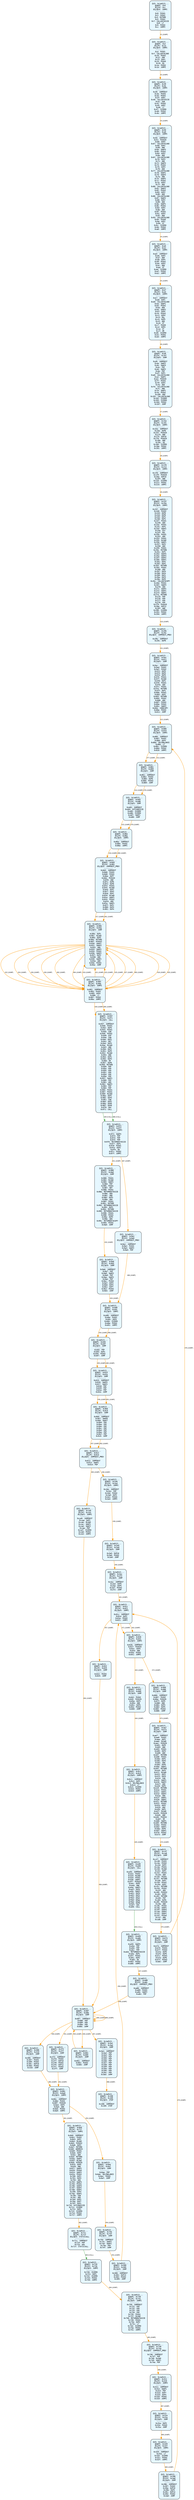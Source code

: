 digraph Contract_CFG {
    rankdir=TB;
    node [shape=box, style="filled, rounded", fontname="Monospace", fontsize=9, margin=0.15];
    edge [fontname="Arial", fontsize=8, penwidth=1.2];

    "block_0" [label="合约: 0x1e9121...
起始PC: 0x0
终止PC: 0xc
终止指令: JUMPI
---------
0x0: PUSH1
0x2: PUSH1
0x4: MSTORE
0x5: PUSH1
0x7: CALLDATASIZE
0x8: LT
0x9: PUSH2
0xc: JUMPI", fillcolor="#e6f7ff"];
    "block_d" [label="合约: 0x1e9121...
起始PC: 0xd
终止PC: 0x1d
终止指令: JUMPI
---------
0xd: PUSH1
0xf: CALLDATALOAD
0x10: PUSH1
0x12: SHR
0x13: DUP1
0x14: PUSH4
0x19: EQ
0x1a: PUSH2
0x1d: JUMPI", fillcolor="#e6f7ff"];
    "block_39" [label="合约: 0x1e9121...
起始PC: 0x39
终止PC: 0x4b
终止指令: JUMPI
---------
0x39: JUMPDEST
0x3a: PUSH2
0x3d: PUSH1
0x3f: DUP1
0x40: CALLDATASIZE
0x41: SUB
0x42: PUSH2
0x45: DUP2
0x46: LT
0x47: ISZERO
0x48: PUSH2
0x4b: JUMPI", fillcolor="#e6f7ff"];
    "block_50" [label="合约: 0x1e9121...
起始PC: 0x50
终止PC: 0xa0
终止指令: JUMPI
---------
0x50: JUMPDEST
0x51: PUSH20
0x66: DUP3
0x67: CALLDATALOAD
0x68: DUP2
0x69: AND
0x6a: SWAP3
0x6b: PUSH1
0x6d: DUP2
0x6e: ADD
0x6f: CALLDATALOAD
0x70: DUP3
0x71: AND
0x72: SWAP3
0x73: PUSH1
0x75: DUP3
0x76: ADD
0x77: CALLDATALOAD
0x78: SWAP1
0x79: SWAP3
0x7a: AND
0x7b: SWAP2
0x7c: PUSH1
0x7e: DUP3
0x7f: ADD
0x80: CALLDATALOAD
0x81: SWAP2
0x82: PUSH1
0x84: DUP2
0x85: ADD
0x86: CALLDATALOAD
0x87: SWAP2
0x88: DUP2
0x89: ADD
0x8a: SWAP1
0x8b: PUSH1
0x8d: DUP2
0x8e: ADD
0x8f: PUSH1
0x91: DUP3
0x92: ADD
0x93: CALLDATALOAD
0x94: PUSH5
0x9a: DUP2
0x9b: GT
0x9c: ISZERO
0x9d: PUSH2
0xa0: JUMPI", fillcolor="#e6f7ff"];
    "block_a5" [label="合约: 0x1e9121...
起始PC: 0xa5
终止PC: 0xb2
终止指令: JUMPI
---------
0xa5: JUMPDEST
0xa6: DUP3
0xa7: ADD
0xa8: DUP4
0xa9: PUSH1
0xab: DUP3
0xac: ADD
0xad: GT
0xae: ISZERO
0xaf: PUSH2
0xb2: JUMPI", fillcolor="#e6f7ff"];
    "block_b7" [label="合约: 0x1e9121...
起始PC: 0xb7
终止PC: 0xd4
终止指令: JUMPI
---------
0xb7: JUMPDEST
0xb8: DUP1
0xb9: CALLDATALOAD
0xba: SWAP1
0xbb: PUSH1
0xbd: ADD
0xbe: SWAP2
0xbf: DUP5
0xc0: PUSH1
0xc2: DUP4
0xc3: MUL
0xc4: DUP5
0xc5: ADD
0xc6: GT
0xc7: PUSH5
0xcd: DUP4
0xce: GT
0xcf: OR
0xd0: ISZERO
0xd1: PUSH2
0xd4: JUMPI", fillcolor="#e6f7ff"];
    "block_d9" [label="合约: 0x1e9121...
起始PC: 0xd9
终止PC: 0x107
终止指令: JUMP
---------
0xd9: JUMPDEST
0xda: SWAP2
0xdb: SWAP4
0xdc: POP
0xdd: SWAP2
0xde: POP
0xdf: DUP1
0xe0: CALLDATALOAD
0xe1: SWAP1
0xe2: PUSH20
0xf7: PUSH1
0xf9: DUP3
0xfa: ADD
0xfb: CALLDATALOAD
0xfc: AND
0xfd: SWAP1
0xfe: PUSH1
0x100: ADD
0x101: CALLDATALOAD
0x102: ISZERO
0x103: ISZERO
0x104: PUSH2
0x107: JUMP", fillcolor="#e6f7ff"];
    "block_15d" [label="合约: 0x1e9121...
起始PC: 0x15d
终止PC: 0x191
终止指令: JUMPI
---------
0x15d: JUMPDEST
0x15e: DUP8
0x15f: PUSH20
0x174: AND
0x175: DUP10
0x176: PUSH20
0x18b: AND
0x18c: EQ
0x18d: ISZERO
0x18e: PUSH2
0x191: JUMPI", fillcolor="#e6f7ff"];
    "block_1f8" [label="合约: 0x1e9121...
起始PC: 0x1f8
终止PC: 0x214
终止指令: JUMPI
---------
0x1f8: JUMPDEST
0x1f9: PUSH20
0x20e: DUP10
0x20f: AND
0x210: ISZERO
0x211: PUSH2
0x214: JUMPI", fillcolor="#e6f7ff"];
    "block_23f" [label="合约: 0x1e9121...
起始PC: 0x23f
终止PC: 0x294
终止指令: JUMPI
---------
0x23f: JUMPDEST
0x240: PUSH2
0x243: DUP6
0x244: DUP6
0x245: DUP1
0x246: DUP1
0x247: PUSH1
0x249: ADD
0x24a: PUSH1
0x24c: DUP1
0x24d: SWAP2
0x24e: DIV
0x24f: MUL
0x250: PUSH1
0x252: ADD
0x253: PUSH1
0x255: MLOAD
0x256: SWAP1
0x257: DUP2
0x258: ADD
0x259: PUSH1
0x25b: MSTORE
0x25c: DUP1
0x25d: SWAP4
0x25e: SWAP3
0x25f: SWAP2
0x260: SWAP1
0x261: DUP2
0x262: DUP2
0x263: MSTORE
0x264: PUSH1
0x266: ADD
0x267: DUP4
0x268: DUP4
0x269: DUP1
0x26a: DUP3
0x26b: DUP5
0x26c: CALLDATACOPY
0x26d: PUSH1
0x26f: SWAP3
0x270: ADD
0x271: SWAP2
0x272: SWAP1
0x273: SWAP2
0x274: MSTORE
0x275: POP
0x276: POP
0x277: POP
0x278: POP
0x279: PUSH20
0x28e: DUP12
0x28f: AND
0x290: ISZERO
0x291: PUSH2
0x294: JUMPI", fillcolor="#e6f7ff"];
    "block_29b" [label="合约: 0x1e9121...
起始PC: 0x29b
终止PC: 0x29c
终止指令: JUMPDEST_PREV
---------
0x29b: JUMPDEST
0x29c: DUP9", fillcolor="#e6f7ff"];
    "block_5ec" [label="合约: 0x1e9121...
起始PC: 0x5ec
终止PC: 0x611
终止指令: JUMP
---------
0x5ec: JUMPDEST
0x5ed: PUSH1
0x5ef: PUSH2
0x5f2: DUP5
0x5f3: DUP5
0x5f4: DUP5
0x5f5: PUSH1
0x5f7: MLOAD
0x5f8: DUP1
0x5f9: PUSH1
0x5fb: ADD
0x5fc: PUSH1
0x5fe: MSTORE
0x5ff: DUP1
0x600: PUSH1
0x602: DUP2
0x603: MSTORE
0x604: PUSH1
0x606: ADD
0x607: PUSH2
0x60a: PUSH1
0x60c: SWAP2
0x60d: CODECOPY
0x60e: PUSH2
0x611: JUMP", fillcolor="#e6f7ff"];
    "block_806" [label="合约: 0x1e9121...
起始PC: 0x806
终止PC: 0x810
终止指令: JUMPI
---------
0x806: JUMPDEST
0x807: PUSH1
0x809: DUP3
0x80a: SELFBALANCE
0x80b: LT
0x80c: ISZERO
0x80d: PUSH2
0x810: JUMPI", fillcolor="#e6f7ff"];
    "block_861" [label="合约: 0x1e9121...
起始PC: 0x861
终止PC: 0x869
终止指令: JUMP
---------
0x861: JUMPDEST
0x862: PUSH2
0x865: DUP6
0x866: PUSH2
0x869: JUMP", fillcolor="#e6f7ff"];
    "block_b83" [label="合约: 0x1e9121...
起始PC: 0xb83
终止PC: 0xb88
终止指令: JUMP
---------
0xb83: JUMPDEST
0xb84: EXTCODESIZE
0xb85: ISZERO
0xb86: ISZERO
0xb87: SWAP1
0xb88: JUMP", fillcolor="#e6f7ff"];
    "block_86a" [label="合约: 0x1e9121...
起始PC: 0x86a
终止PC: 0x86e
终止指令: JUMPI
---------
0x86a: JUMPDEST
0x86b: PUSH2
0x86e: JUMPI", fillcolor="#e6f7ff"];
    "block_8d5" [label="合约: 0x1e9121...
起始PC: 0x8d5
终止PC: 0x901
终止指令: JUMPDEST_PREV
---------
0x8d5: JUMPDEST
0x8d6: PUSH1
0x8d8: PUSH1
0x8da: DUP7
0x8db: PUSH20
0x8f0: AND
0x8f1: DUP6
0x8f2: DUP8
0x8f3: PUSH1
0x8f5: MLOAD
0x8f6: DUP1
0x8f7: DUP3
0x8f8: DUP1
0x8f9: MLOAD
0x8fa: SWAP1
0x8fb: PUSH1
0x8fd: ADD
0x8fe: SWAP1
0x8ff: DUP1
0x900: DUP4
0x901: DUP4", fillcolor="#e6f7ff"];
    "block_90b" [label="合约: 0x1e9121...
起始PC: 0x90b
终止PC: 0x93e
终止指令: JUMP
---------
0x90b: DUP1
0x90c: MLOAD
0x90d: DUP3
0x90e: MSTORE
0x90f: PUSH32
0x930: SWAP1
0x931: SWAP3
0x932: ADD
0x933: SWAP2
0x934: PUSH1
0x936: SWAP2
0x937: DUP3
0x938: ADD
0x939: SWAP2
0x93a: ADD
0x93b: PUSH2
0x93e: JUMP", fillcolor="#e6f7ff"];
    "block_902" [label="合约: 0x1e9121...
起始PC: 0x902
终止PC: 0x90a
终止指令: JUMPI
---------
0x902: JUMPDEST
0x903: PUSH1
0x905: DUP4
0x906: LT
0x907: PUSH2
0x90a: JUMPI", fillcolor="#e6f7ff"];
    "block_93f" [label="合约: 0x1e9121...
起始PC: 0x93f
终止PC: 0x971
终止指令: CALL
---------
0x93f: JUMPDEST
0x940: PUSH1
0x942: DUP4
0x943: PUSH1
0x945: SUB
0x946: PUSH2
0x949: EXP
0x94a: SUB
0x94b: DUP1
0x94c: NOT
0x94d: DUP3
0x94e: MLOAD
0x94f: AND
0x950: DUP2
0x951: DUP5
0x952: MLOAD
0x953: AND
0x954: DUP1
0x955: DUP3
0x956: OR
0x957: DUP6
0x958: MSTORE
0x959: POP
0x95a: POP
0x95b: POP
0x95c: POP
0x95d: POP
0x95e: POP
0x95f: SWAP1
0x960: POP
0x961: ADD
0x962: SWAP2
0x963: POP
0x964: POP
0x965: PUSH1
0x967: PUSH1
0x969: MLOAD
0x96a: DUP1
0x96b: DUP4
0x96c: SUB
0x96d: DUP2
0x96e: DUP6
0x96f: DUP8
0x970: GAS
0x971: CALL", fillcolor="#e6f7ff"];
    "block_972" [label="合约: 0x1e9121...
起始PC: 0x972
终止PC: 0x97f
终止指令: JUMPI
---------
0x972: SWAP3
0x973: POP
0x974: POP
0x975: POP
0x976: RETURNDATASIZE
0x977: DUP1
0x978: PUSH1
0x97a: DUP2
0x97b: EQ
0x97c: PUSH2
0x97f: JUMPI", fillcolor="#e6f7ff"];
    "block_980" [label="合约: 0x1e9121...
起始PC: 0x980
终止PC: 0x9a0
终止指令: JUMP
---------
0x980: PUSH1
0x982: MLOAD
0x983: SWAP2
0x984: POP
0x985: PUSH1
0x987: NOT
0x988: PUSH1
0x98a: RETURNDATASIZE
0x98b: ADD
0x98c: AND
0x98d: DUP3
0x98e: ADD
0x98f: PUSH1
0x991: MSTORE
0x992: RETURNDATASIZE
0x993: DUP3
0x994: MSTORE
0x995: RETURNDATASIZE
0x996: PUSH1
0x998: PUSH1
0x99a: DUP5
0x99b: ADD
0x99c: RETURNDATACOPY
0x99d: PUSH2
0x9a0: JUMP", fillcolor="#e6f7ff"];
    "block_9a6" [label="合约: 0x1e9121...
起始PC: 0x9a6
终止PC: 0x9b5
终止指令: JUMP
---------
0x9a6: JUMPDEST
0x9a7: POP
0x9a8: SWAP2
0x9a9: POP
0x9aa: SWAP2
0x9ab: POP
0x9ac: PUSH2
0x9af: DUP3
0x9b0: DUP3
0x9b1: DUP7
0x9b2: PUSH2
0x9b5: JUMP", fillcolor="#e6f7ff"];
    "block_b89" [label="合约: 0x1e9121...
起始PC: 0xb89
终止PC: 0xb91
终止指令: JUMPI
---------
0xb89: JUMPDEST
0xb8a: PUSH1
0xb8c: DUP4
0xb8d: ISZERO
0xb8e: PUSH2
0xb91: JUMPI", fillcolor="#e6f7ff"];
    "block_b92" [label="合约: 0x1e9121...
起始PC: 0xb92
终止PC: 0xb97
终止指令: JUMP
---------
0xb92: POP
0xb93: DUP2
0xb94: PUSH2
0xb97: JUMP", fillcolor="#e6f7ff"];
    "block_615" [label="合约: 0x1e9121...
起始PC: 0x615
终止PC: 0x61b
终止指令: JUMP
---------
0x615: JUMPDEST
0x616: SWAP4
0x617: SWAP3
0x618: POP
0x619: POP
0x61a: POP
0x61b: JUMP", fillcolor="#e6f7ff"];
    "block_9b6" [label="合约: 0x1e9121...
起始PC: 0x9b6
终止PC: 0x9c0
终止指令: JUMP
---------
0x9b6: JUMPDEST
0x9b7: SWAP8
0x9b8: SWAP7
0x9b9: POP
0x9ba: POP
0x9bb: POP
0x9bc: POP
0x9bd: POP
0x9be: POP
0x9bf: POP
0x9c0: JUMP", fillcolor="#e6f7ff"];
    "block_612" [label="合约: 0x1e9121...
起始PC: 0x612
终止PC: 0x614
终止指令: JUMPDEST_PREV
---------
0x612: JUMPDEST
0x613: SWAP1
0x614: POP", fillcolor="#e6f7ff"];
    "block_2db" [label="合约: 0x1e9121...
起始PC: 0x2db
终止PC: 0x2e4
终止指令: JUMPI
---------
0x2db: JUMPDEST
0x2dc: POP
0x2dd: PUSH2
0x2e0: DUP2
0x2e1: PUSH2
0x2e4: JUMPI", fillcolor="#e6f7ff"];
    "block_2e5" [label="合约: 0x1e9121...
起始PC: 0x2e5
终止PC: 0x2e9
终止指令: JUMP
---------
0x2e5: DUP10
0x2e6: PUSH2
0x2e9: JUMP", fillcolor="#e6f7ff"];
    "block_2ec" [label="合约: 0x1e9121...
起始PC: 0x2ec
终止PC: 0x2f2
终止指令: JUMP
---------
0x2ec: JUMPDEST
0x2ed: DUP5
0x2ee: DUP5
0x2ef: PUSH2
0x2f2: JUMP", fillcolor="#e6f7ff"];
    "block_61c" [label="合约: 0x1e9121...
起始PC: 0x61c
终止PC: 0x621
终止指令: JUMPI
---------
0x61c: JUMPDEST
0x61d: DUP2
0x61e: PUSH2
0x621: JUMPI", fillcolor="#e6f7ff"];
    "block_626" [label="合约: 0x1e9121...
起始PC: 0x626
终止PC: 0x641
终止指令: JUMPI
---------
0x626: JUMPDEST
0x627: PUSH20
0x63c: DUP4
0x63d: AND
0x63e: PUSH2
0x641: JUMPI", fillcolor="#e6f7ff"];
    "block_642" [label="合约: 0x1e9121...
起始PC: 0x642
终止PC: 0x660
终止指令: JUMP
---------
0x642: PUSH2
0x645: PUSH20
0x65a: DUP3
0x65b: AND
0x65c: DUP4
0x65d: PUSH2
0x660: JUMP", fillcolor="#e6f7ff"];
    "block_9c1" [label="合约: 0x1e9121...
起始PC: 0x9c1
终止PC: 0x9c9
终止指令: JUMPI
---------
0x9c1: JUMPDEST
0x9c2: DUP1
0x9c3: SELFBALANCE
0x9c4: LT
0x9c5: ISZERO
0x9c6: PUSH2
0x9c9: JUMPI", fillcolor="#e6f7ff"];
    "block_a30" [label="合约: 0x1e9121...
起始PC: 0xa30
终止PC: 0xa58
终止指令: CALL
---------
0xa30: JUMPDEST
0xa31: PUSH1
0xa33: MLOAD
0xa34: PUSH1
0xa36: SWAP1
0xa37: PUSH20
0xa4c: DUP5
0xa4d: AND
0xa4e: SWAP1
0xa4f: DUP4
0xa50: SWAP1
0xa51: DUP4
0xa52: DUP2
0xa53: DUP2
0xa54: DUP2
0xa55: DUP6
0xa56: DUP8
0xa57: GAS
0xa58: CALL", fillcolor="#e6f7ff"];
    "block_a59" [label="合约: 0x1e9121...
起始PC: 0xa59
终止PC: 0xa66
终止指令: JUMPI
---------
0xa59: SWAP3
0xa5a: POP
0xa5b: POP
0xa5c: POP
0xa5d: RETURNDATASIZE
0xa5e: DUP1
0xa5f: PUSH1
0xa61: DUP2
0xa62: EQ
0xa63: PUSH2
0xa66: JUMPI", fillcolor="#e6f7ff"];
    "block_a88" [label="合约: 0x1e9121...
起始PC: 0xa88
终止PC: 0xa8c
终止指令: JUMPDEST_PREV
---------
0xa88: JUMPDEST
0xa89: PUSH1
0xa8b: SWAP2
0xa8c: POP", fillcolor="#e6f7ff"];
    "block_687" [label="合约: 0x1e9121...
起始PC: 0x687
终止PC: 0x68b
终止指令: JUMP
---------
0x687: JUMPDEST
0x688: POP
0x689: POP
0x68a: POP
0x68b: JUMP", fillcolor="#e6f7ff"];
    "block_661" [label="合约: 0x1e9121...
起始PC: 0x661
终止PC: 0x665
终止指令: JUMP
---------
0x661: JUMPDEST
0x662: PUSH2
0x665: JUMP", fillcolor="#e6f7ff"];
    "block_2f3" [label="合约: 0x1e9121...
起始PC: 0x2f3
终止PC: 0x2ff
终止指令: JUMP
---------
0x2f3: JUMPDEST
0x2f4: PUSH2
0x2f7: DUP10
0x2f8: PUSH2
0x2fb: DUP12
0x2fc: PUSH2
0x2ff: JUMP", fillcolor="#e6f7ff"];
    "block_68c" [label="合约: 0x1e9121...
起始PC: 0x68c
终止PC: 0x6a9
终止指令: JUMPI
---------
0x68c: JUMPDEST
0x68d: PUSH1
0x68f: PUSH20
0x6a4: DUP3
0x6a5: AND
0x6a6: PUSH2
0x6a9: JUMPI", fillcolor="#e6f7ff"];
    "block_6aa" [label="合约: 0x1e9121...
起始PC: 0x6aa
终止PC: 0x6af
终止指令: JUMP
---------
0x6aa: POP
0x6ab: SELFBALANCE
0x6ac: PUSH2
0x6af: JUMP", fillcolor="#e6f7ff"];
    "block_74b" [label="合约: 0x1e9121...
起始PC: 0x74b
终止PC: 0x74f
终止指令: JUMP
---------
0x74b: JUMPDEST
0x74c: SWAP2
0x74d: SWAP1
0x74e: POP
0x74f: JUMP", fillcolor="#e6f7ff"];
    "block_300" [label="合约: 0x1e9121...
起始PC: 0x300
终止PC: 0x305
终止指令: JUMP
---------
0x300: JUMPDEST
0x301: DUP13
0x302: PUSH2
0x305: JUMP", fillcolor="#e6f7ff"];
    "block_622" [label="合约: 0x1e9121...
起始PC: 0x622
终止PC: 0x625
终止指令: JUMP
---------
0x622: PUSH2
0x625: JUMP", fillcolor="#e6f7ff"];
    "block_306" [label="合约: 0x1e9121...
起始PC: 0x306
终止PC: 0x310
终止指令: JUMP
---------
0x306: JUMPDEST
0x307: PUSH1
0x309: PUSH2
0x30c: DUP10
0x30d: PUSH2
0x310: JUMP", fillcolor="#e6f7ff"];
    "block_6b0" [label="合约: 0x1e9121...
起始PC: 0x6b0
终止PC: 0x717
终止指令: JUMPI
---------
0x6b0: JUMPDEST
0x6b1: PUSH1
0x6b3: DUP1
0x6b4: MLOAD
0x6b5: PUSH32
0x6d6: DUP2
0x6d7: MSTORE
0x6d8: ADDRESS
0x6d9: PUSH1
0x6db: DUP3
0x6dc: ADD
0x6dd: MSTORE
0x6de: SWAP1
0x6df: MLOAD
0x6e0: PUSH20
0x6f5: DUP5
0x6f6: AND
0x6f7: SWAP2
0x6f8: PUSH4
0x6fd: SWAP2
0x6fe: PUSH1
0x700: DUP1
0x701: DUP4
0x702: ADD
0x703: SWAP3
0x704: PUSH1
0x706: SWAP3
0x707: SWAP2
0x708: SWAP1
0x709: DUP3
0x70a: SWAP1
0x70b: SUB
0x70c: ADD
0x70d: DUP2
0x70e: DUP7
0x70f: DUP1
0x710: EXTCODESIZE
0x711: ISZERO
0x712: DUP1
0x713: ISZERO
0x714: PUSH2
0x717: JUMPI", fillcolor="#e6f7ff"];
    "block_71c" [label="合约: 0x1e9121...
起始PC: 0x71c
终止PC: 0x71f
终止指令: STATICCALL
---------
0x71c: JUMPDEST
0x71d: POP
0x71e: GAS
0x71f: STATICCALL", fillcolor="#e6f7ff"];
    "block_720" [label="合约: 0x1e9121...
起始PC: 0x720
终止PC: 0x726
终止指令: JUMPI
---------
0x720: ISZERO
0x721: DUP1
0x722: ISZERO
0x723: PUSH2
0x726: JUMPI", fillcolor="#e6f7ff"];
    "block_730" [label="合约: 0x1e9121...
起始PC: 0x730
终止PC: 0x741
终止指令: JUMPI
---------
0x730: JUMPDEST
0x731: POP
0x732: POP
0x733: POP
0x734: POP
0x735: PUSH1
0x737: MLOAD
0x738: RETURNDATASIZE
0x739: PUSH1
0x73b: DUP2
0x73c: LT
0x73d: ISZERO
0x73e: PUSH2
0x741: JUMPI", fillcolor="#e6f7ff"];
    "block_746" [label="合约: 0x1e9121...
起始PC: 0x746
终止PC: 0x74a
终止指令: JUMPDEST_PREV
---------
0x746: JUMPDEST
0x747: POP
0x748: MLOAD
0x749: SWAP1
0x74a: POP", fillcolor="#e6f7ff"];
    "block_311" [label="合约: 0x1e9121...
起始PC: 0x311
终止PC: 0x319
终止指令: JUMPI
---------
0x311: JUMPDEST
0x312: SWAP1
0x313: POP
0x314: DUP7
0x315: DUP3
0x316: PUSH2
0x319: JUMPI", fillcolor="#e6f7ff"];
    "block_31a" [label="合约: 0x1e9121...
起始PC: 0x31a
终止PC: 0x31e
终止指令: JUMP
---------
0x31a: DUP2
0x31b: PUSH2
0x31e: JUMP", fillcolor="#e6f7ff"];
    "block_329" [label="合约: 0x1e9121...
起始PC: 0x329
终止PC: 0x32f
终止指令: JUMPI
---------
0x329: JUMPDEST
0x32a: LT
0x32b: ISZERO
0x32c: PUSH2
0x32f: JUMPI", fillcolor="#e6f7ff"];
    "block_396" [label="合约: 0x1e9121...
起始PC: 0x396
终止PC: 0x3a0
终止指令: JUMP
---------
0x396: JUMPDEST
0x397: PUSH2
0x39a: DUP10
0x39b: DUP3
0x39c: DUP14
0x39d: PUSH2
0x3a0: JUMP", fillcolor="#e6f7ff"];
    "block_666" [label="合约: 0x1e9121...
起始PC: 0x666
终止PC: 0x686
终止指令: JUMP
---------
0x666: JUMPDEST
0x667: PUSH2
0x66a: PUSH20
0x67f: DUP5
0x680: AND
0x681: DUP3
0x682: DUP5
0x683: PUSH2
0x686: JUMP", fillcolor="#e6f7ff"];
    "block_ae7" [label="合约: 0x1e9121...
起始PC: 0xae7
终止PC: 0xb73
终止指令: JUMP
---------
0xae7: JUMPDEST
0xae8: PUSH1
0xaea: DUP1
0xaeb: MLOAD
0xaec: PUSH20
0xb01: DUP5
0xb02: AND
0xb03: PUSH1
0xb05: DUP3
0xb06: ADD
0xb07: MSTORE
0xb08: PUSH1
0xb0a: DUP1
0xb0b: DUP3
0xb0c: ADD
0xb0d: DUP5
0xb0e: SWAP1
0xb0f: MSTORE
0xb10: DUP3
0xb11: MLOAD
0xb12: DUP1
0xb13: DUP4
0xb14: SUB
0xb15: SWAP1
0xb16: SWAP2
0xb17: ADD
0xb18: DUP2
0xb19: MSTORE
0xb1a: PUSH1
0xb1c: SWAP1
0xb1d: SWAP2
0xb1e: ADD
0xb1f: SWAP1
0xb20: SWAP2
0xb21: MSTORE
0xb22: PUSH1
0xb24: DUP2
0xb25: ADD
0xb26: DUP1
0xb27: MLOAD
0xb28: PUSH28
0xb45: AND
0xb46: PUSH32
0xb67: OR
0xb68: SWAP1
0xb69: MSTORE
0xb6a: PUSH2
0xb6d: SWAP1
0xb6e: DUP5
0xb6f: SWAP1
0xb70: PUSH2
0xb73: JUMP", fillcolor="#e6f7ff"];
    "block_c47" [label="合约: 0x1e9121...
起始PC: 0xc47
终止PC: 0xca8
终止指令: JUMP
---------
0xc47: JUMPDEST
0xc48: PUSH1
0xc4a: PUSH2
0xc4d: DUP3
0xc4e: PUSH1
0xc50: MLOAD
0xc51: DUP1
0xc52: PUSH1
0xc54: ADD
0xc55: PUSH1
0xc57: MSTORE
0xc58: DUP1
0xc59: PUSH1
0xc5b: DUP2
0xc5c: MSTORE
0xc5d: PUSH1
0xc5f: ADD
0xc60: PUSH32
0xc81: DUP2
0xc82: MSTORE
0xc83: POP
0xc84: DUP6
0xc85: PUSH20
0xc9a: AND
0xc9b: PUSH2
0xc9e: SWAP1
0xc9f: SWAP3
0xca0: SWAP2
0xca1: SWAP1
0xca2: PUSH4
0xca7: AND
0xca8: JUMP", fillcolor="#e6f7ff"];
    "block_b74" [label="合约: 0x1e9121...
起始PC: 0xb74
终止PC: 0xb82
终止指令: JUMP
---------
0xb74: JUMPDEST
0xb75: PUSH1
0xb77: PUSH2
0xb7a: DUP5
0xb7b: DUP5
0xb7c: PUSH1
0xb7e: DUP6
0xb7f: PUSH2
0xb82: JUMP", fillcolor="#e6f7ff"];
    "block_9a1" [label="合约: 0x1e9121...
起始PC: 0x9a1
终止PC: 0x9a5
终止指令: JUMPDEST_PREV
---------
0x9a1: JUMPDEST
0x9a2: PUSH1
0x9a4: SWAP2
0x9a5: POP", fillcolor="#e6f7ff"];
    "block_ca9" [label="合约: 0x1e9121...
起始PC: 0xca9
终止PC: 0xcb3
终止指令: JUMPI
---------
0xca9: JUMPDEST
0xcaa: DUP1
0xcab: MLOAD
0xcac: SWAP1
0xcad: SWAP2
0xcae: POP
0xcaf: ISZERO
0xcb0: PUSH2
0xcb3: JUMPI", fillcolor="#e6f7ff"];
    "block_3a1" [label="合约: 0x1e9121...
起始PC: 0x3a1
终止PC: 0x3ad
终止指令: JUMP
---------
0x3a1: JUMPDEST
0x3a2: POP
0x3a3: POP
0x3a4: POP
0x3a5: POP
0x3a6: POP
0x3a7: POP
0x3a8: POP
0x3a9: POP
0x3aa: POP
0x3ab: POP
0x3ac: POP
0x3ad: JUMP", fillcolor="#e6f7ff"];
    "block_108" [label="合约: 0x1e9121...
起始PC: 0x108
终止PC: 0x109
终止指令: STOP
---------
0x108: JUMPDEST
0x109: STOP", fillcolor="#e6f7ff"];

    "block_0" -> "block_d" [label="#1 (JUMP)", color="#ff9800"];
    "block_d" -> "block_39" [label="#2 (JUMP)", color="#ff9800"];
    "block_39" -> "block_50" [label="#3 (JUMP)", color="#ff9800"];
    "block_50" -> "block_a5" [label="#4 (JUMP)", color="#ff9800"];
    "block_a5" -> "block_b7" [label="#5 (JUMP)", color="#ff9800"];
    "block_b7" -> "block_d9" [label="#6 (JUMP)", color="#ff9800"];
    "block_d9" -> "block_15d" [label="#7 (JUMP)", color="#ff9800"];
    "block_15d" -> "block_1f8" [label="#8 (JUMP)", color="#ff9800"];
    "block_1f8" -> "block_23f" [label="#9 (JUMP)", color="#ff9800"];
    "block_23f" -> "block_29b" [label="#10 (JUMP)", color="#ff9800"];
    "block_29b" -> "block_5ec" [label="#11 (JUMP)", color="#ff9800"];
    "block_5ec" -> "block_806" [label="#12 (JUMP)", color="#ff9800"];
    "block_806" -> "block_861" [label="#13 (JUMP)", color="#ff9800"];
    "block_861" -> "block_b83" [label="#14 (JUMP)", color="#ff9800"];
    "block_b83" -> "block_86a" [label="#15 (JUMP)", color="#ff9800"];
    "block_86a" -> "block_8d5" [label="#16 (JUMP)", color="#ff9800"];
    "block_8d5" -> "block_90b" [label="#17 (JUMP)", color="#ff9800"];
    "block_90b" -> "block_902" [label="#18 (JUMP)", color="#ff9800"];
    "block_902" -> "block_90b" [label="#19 (JUMP)", color="#ff9800"];
    "block_90b" -> "block_902" [label="#20 (JUMP)", color="#ff9800"];
    "block_902" -> "block_90b" [label="#21 (JUMP)", color="#ff9800"];
    "block_90b" -> "block_902" [label="#22 (JUMP)", color="#ff9800"];
    "block_902" -> "block_90b" [label="#23 (JUMP)", color="#ff9800"];
    "block_90b" -> "block_902" [label="#24 (JUMP)", color="#ff9800"];
    "block_902" -> "block_90b" [label="#25 (JUMP)", color="#ff9800"];
    "block_90b" -> "block_902" [label="#26 (JUMP)", color="#ff9800"];
    "block_902" -> "block_90b" [label="#27 (JUMP)", color="#ff9800"];
    "block_90b" -> "block_902" [label="#28 (JUMP)", color="#ff9800"];
    "block_902" -> "block_93f" [label="#29 (JUMP)", color="#ff9800"];
    "block_93f" -> "block_972" [label="#30 (CALL)", color="#4caf50"];
    "block_972" -> "block_980" [label="#31 (JUMP)", color="#ff9800"];
    "block_980" -> "block_9a6" [label="#32 (JUMP)", color="#ff9800"];
    "block_9a6" -> "block_b89" [label="#33 (JUMP)", color="#ff9800"];
    "block_b89" -> "block_b92" [label="#34 (JUMP)", color="#ff9800"];
    "block_b92" -> "block_615" [label="#35 (JUMP)", color="#ff9800"];
    "block_615" -> "block_9b6" [label="#36 (JUMP)", color="#ff9800"];
    "block_9b6" -> "block_612" [label="#37 (JUMP)", color="#ff9800"];
    "block_612" -> "block_2db" [label="#38 (JUMP)", color="#ff9800"];
    "block_2db" -> "block_2e5" [label="#39 (JUMP)", color="#ff9800"];
    "block_2e5" -> "block_2ec" [label="#40 (JUMP)", color="#ff9800"];
    "block_2ec" -> "block_61c" [label="#41 (JUMP)", color="#ff9800"];
    "block_61c" -> "block_626" [label="#42 (JUMP)", color="#ff9800"];
    "block_626" -> "block_642" [label="#43 (JUMP)", color="#ff9800"];
    "block_642" -> "block_9c1" [label="#44 (JUMP)", color="#ff9800"];
    "block_9c1" -> "block_a30" [label="#45 (JUMP)", color="#ff9800"];
    "block_a30" -> "block_a59" [label="#46 (CALL)", color="#4caf50"];
    "block_a59" -> "block_a88" [label="#47 (JUMP)", color="#ff9800"];
    "block_a88" -> "block_687" [label="#48 (JUMP)", color="#ff9800"];
    "block_687" -> "block_661" [label="#49 (JUMP)", color="#ff9800"];
    "block_661" -> "block_687" [label="#50 (JUMP)", color="#ff9800"];
    "block_687" -> "block_2f3" [label="#51 (JUMP)", color="#ff9800"];
    "block_2f3" -> "block_68c" [label="#52 (JUMP)", color="#ff9800"];
    "block_68c" -> "block_6aa" [label="#53 (JUMP)", color="#ff9800"];
    "block_6aa" -> "block_74b" [label="#54 (JUMP)", color="#ff9800"];
    "block_74b" -> "block_300" [label="#55 (JUMP)", color="#ff9800"];
    "block_300" -> "block_61c" [label="#56 (JUMP)", color="#ff9800"];
    "block_61c" -> "block_622" [label="#57 (JUMP)", color="#ff9800"];
    "block_622" -> "block_687" [label="#58 (JUMP)", color="#ff9800"];
    "block_687" -> "block_306" [label="#59 (JUMP)", color="#ff9800"];
    "block_306" -> "block_68c" [label="#60 (JUMP)", color="#ff9800"];
    "block_68c" -> "block_6b0" [label="#61 (JUMP)", color="#ff9800"];
    "block_6b0" -> "block_71c" [label="#62 (JUMP)", color="#ff9800"];
    "block_71c" -> "block_720" [label="#63 (CALL)", color="#4caf50"];
    "block_720" -> "block_730" [label="#64 (JUMP)", color="#ff9800"];
    "block_730" -> "block_746" [label="#65 (JUMP)", color="#ff9800"];
    "block_746" -> "block_311" [label="#66 (JUMP)", color="#ff9800"];
    "block_311" -> "block_31a" [label="#67 (JUMP)", color="#ff9800"];
    "block_31a" -> "block_329" [label="#68 (JUMP)", color="#ff9800"];
    "block_329" -> "block_396" [label="#69 (JUMP)", color="#ff9800"];
    "block_396" -> "block_61c" [label="#70 (JUMP)", color="#ff9800"];
    "block_61c" -> "block_626" [label="#71 (JUMP)", color="#ff9800"];
    "block_626" -> "block_666" [label="#72 (JUMP)", color="#ff9800"];
    "block_666" -> "block_ae7" [label="#73 (JUMP)", color="#ff9800"];
    "block_ae7" -> "block_c47" [label="#74 (JUMP)", color="#ff9800"];
    "block_c47" -> "block_b74" [label="#75 (JUMP)", color="#ff9800"];
    "block_b74" -> "block_806" [label="#76 (JUMP)", color="#ff9800"];
    "block_806" -> "block_861" [label="#77 (JUMP)", color="#ff9800"];
    "block_861" -> "block_b83" [label="#78 (JUMP)", color="#ff9800"];
    "block_b83" -> "block_86a" [label="#79 (JUMP)", color="#ff9800"];
    "block_86a" -> "block_8d5" [label="#80 (JUMP)", color="#ff9800"];
    "block_8d5" -> "block_90b" [label="#81 (JUMP)", color="#ff9800"];
    "block_90b" -> "block_902" [label="#82 (JUMP)", color="#ff9800"];
    "block_902" -> "block_90b" [label="#83 (JUMP)", color="#ff9800"];
    "block_90b" -> "block_902" [label="#84 (JUMP)", color="#ff9800"];
    "block_902" -> "block_93f" [label="#85 (JUMP)", color="#ff9800"];
    "block_93f" -> "block_972" [label="#86 (CALL)", color="#4caf50"];
    "block_972" -> "block_9a1" [label="#87 (JUMP)", color="#ff9800"];
    "block_9a1" -> "block_b89" [label="#88 (JUMP)", color="#ff9800"];
    "block_b89" -> "block_b92" [label="#89 (JUMP)", color="#ff9800"];
    "block_b92" -> "block_615" [label="#90 (JUMP)", color="#ff9800"];
    "block_615" -> "block_9b6" [label="#91 (JUMP)", color="#ff9800"];
    "block_9b6" -> "block_612" [label="#92 (JUMP)", color="#ff9800"];
    "block_612" -> "block_ca9" [label="#93 (JUMP)", color="#ff9800"];
    "block_ca9" -> "block_687" [label="#94 (JUMP)", color="#ff9800"];
    "block_687" -> "block_687" [label="#95 (JUMP)", color="#ff9800"];
    "block_687" -> "block_687" [label="#96 (JUMP)", color="#ff9800"];
    "block_687" -> "block_3a1" [label="#97 (JUMP)", color="#ff9800"];
    "block_3a1" -> "block_108" [label="#98 (JUMP)", color="#ff9800"];
}
